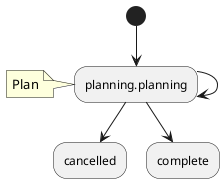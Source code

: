 @startuml
(*)--> planning.planning
note left
Plan
end note
 planning.planning -->  planning.planning
 planning.planning --> cancelled
 planning.planning --> complete

@enduml
